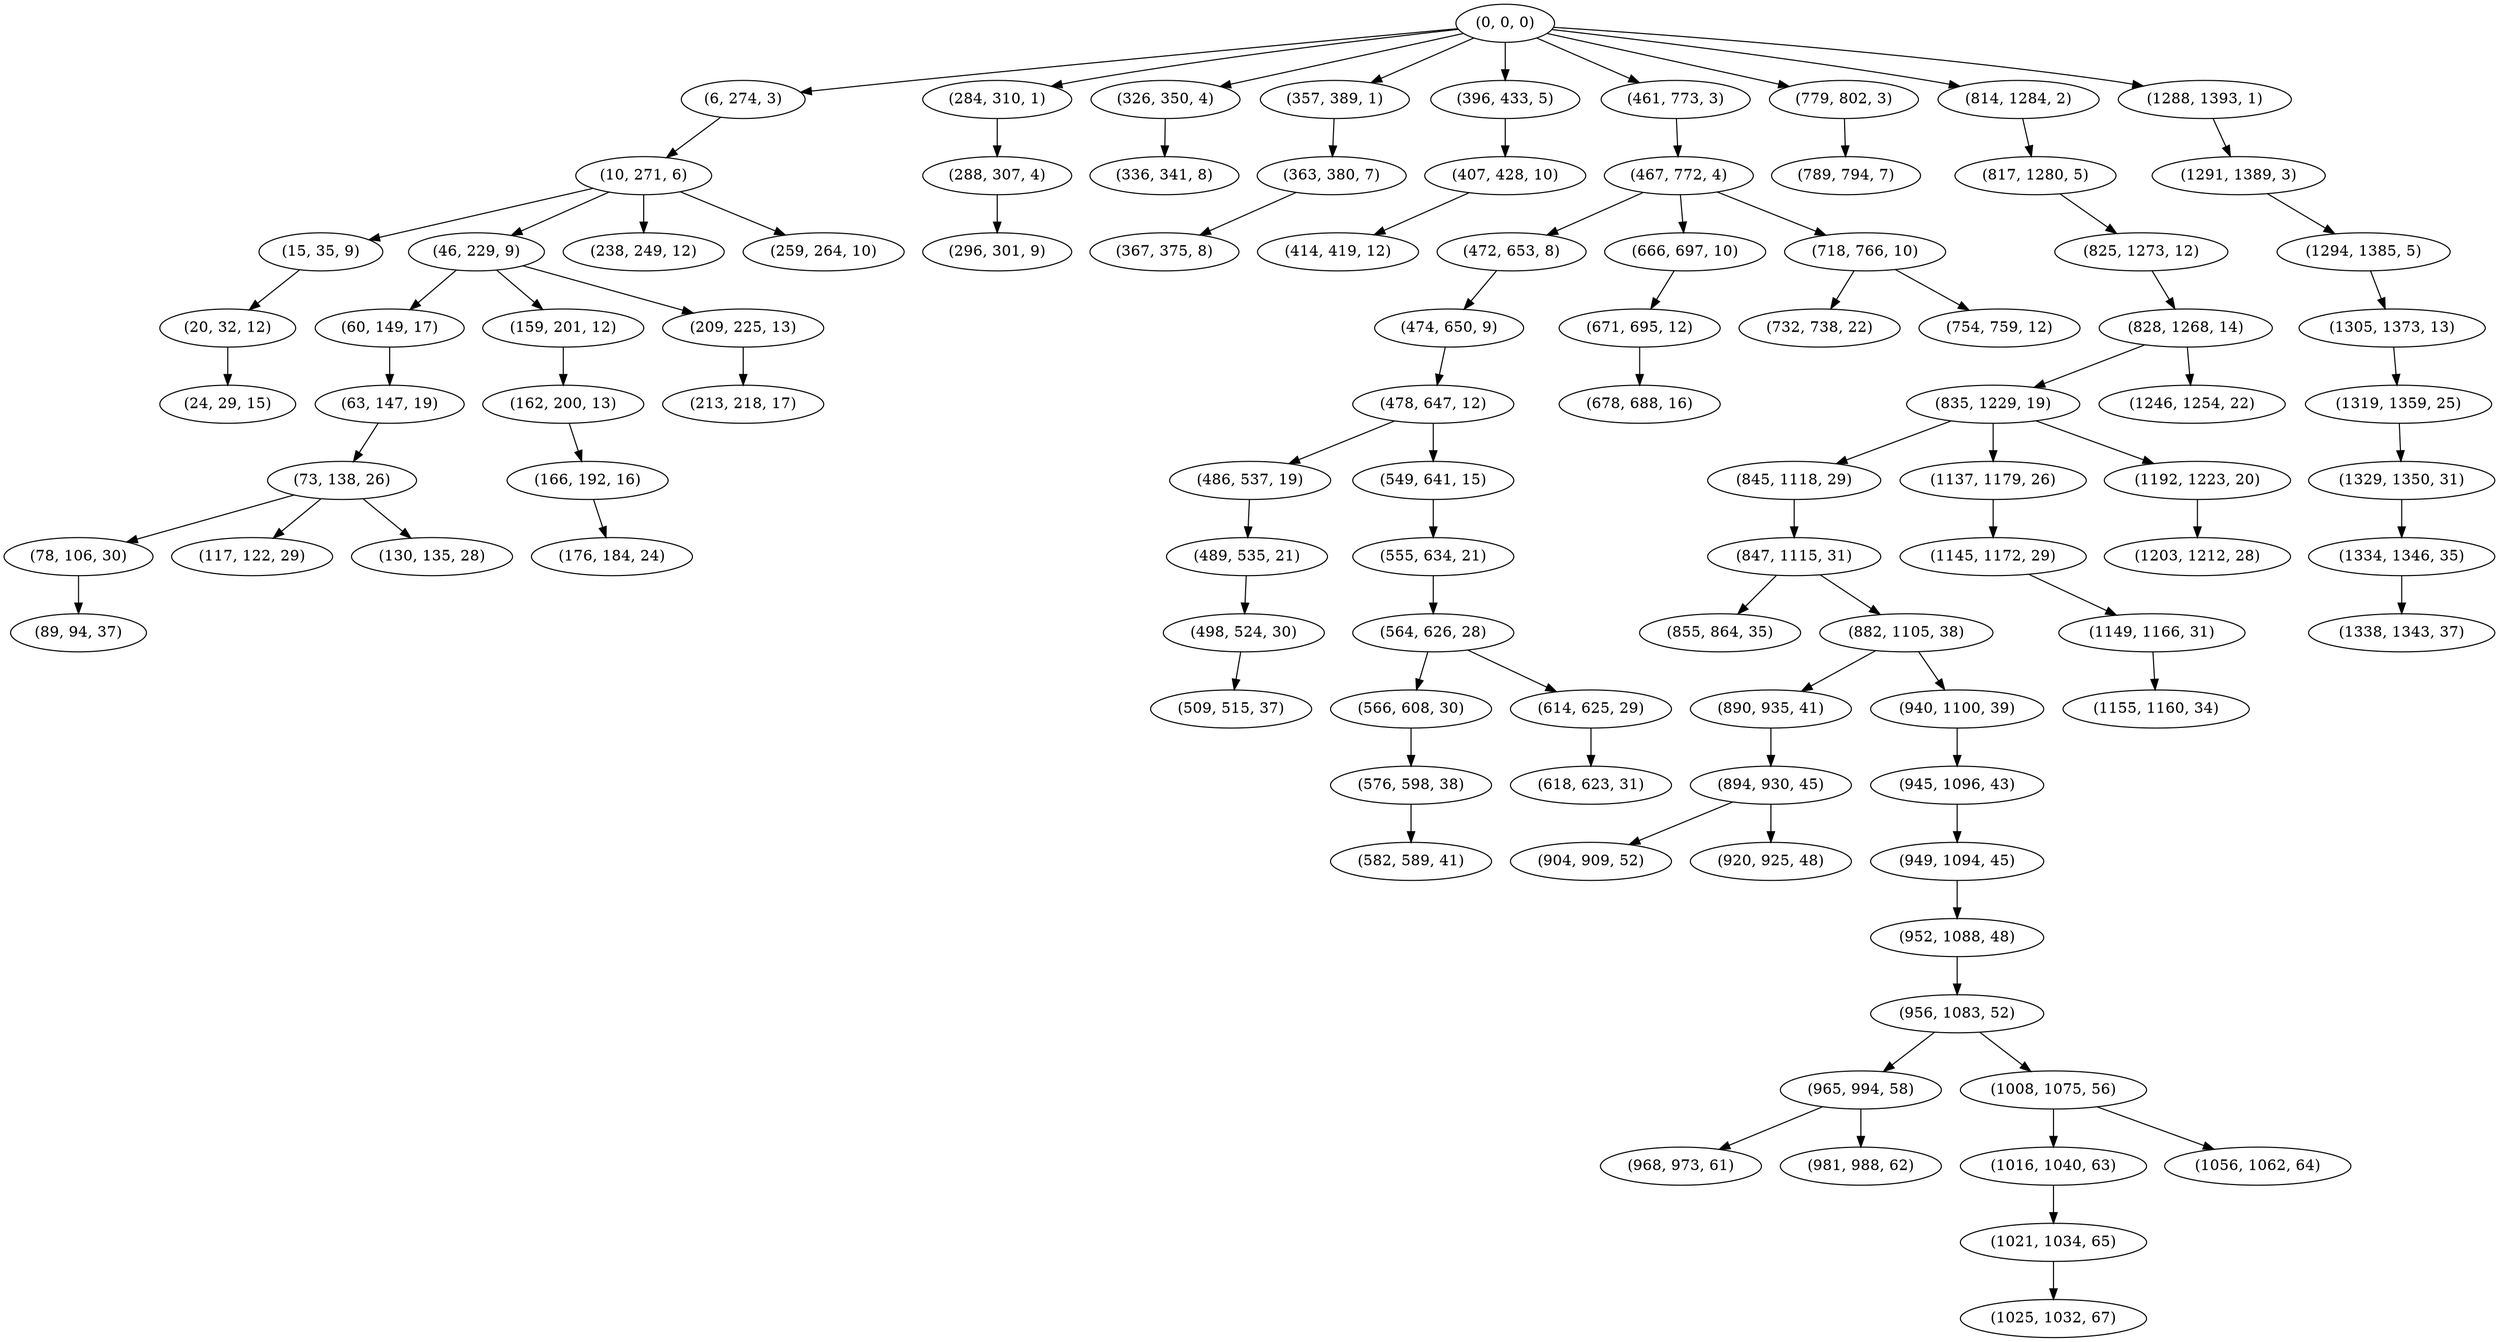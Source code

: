 digraph tree {
    "(0, 0, 0)";
    "(6, 274, 3)";
    "(10, 271, 6)";
    "(15, 35, 9)";
    "(20, 32, 12)";
    "(24, 29, 15)";
    "(46, 229, 9)";
    "(60, 149, 17)";
    "(63, 147, 19)";
    "(73, 138, 26)";
    "(78, 106, 30)";
    "(89, 94, 37)";
    "(117, 122, 29)";
    "(130, 135, 28)";
    "(159, 201, 12)";
    "(162, 200, 13)";
    "(166, 192, 16)";
    "(176, 184, 24)";
    "(209, 225, 13)";
    "(213, 218, 17)";
    "(238, 249, 12)";
    "(259, 264, 10)";
    "(284, 310, 1)";
    "(288, 307, 4)";
    "(296, 301, 9)";
    "(326, 350, 4)";
    "(336, 341, 8)";
    "(357, 389, 1)";
    "(363, 380, 7)";
    "(367, 375, 8)";
    "(396, 433, 5)";
    "(407, 428, 10)";
    "(414, 419, 12)";
    "(461, 773, 3)";
    "(467, 772, 4)";
    "(472, 653, 8)";
    "(474, 650, 9)";
    "(478, 647, 12)";
    "(486, 537, 19)";
    "(489, 535, 21)";
    "(498, 524, 30)";
    "(509, 515, 37)";
    "(549, 641, 15)";
    "(555, 634, 21)";
    "(564, 626, 28)";
    "(566, 608, 30)";
    "(576, 598, 38)";
    "(582, 589, 41)";
    "(614, 625, 29)";
    "(618, 623, 31)";
    "(666, 697, 10)";
    "(671, 695, 12)";
    "(678, 688, 16)";
    "(718, 766, 10)";
    "(732, 738, 22)";
    "(754, 759, 12)";
    "(779, 802, 3)";
    "(789, 794, 7)";
    "(814, 1284, 2)";
    "(817, 1280, 5)";
    "(825, 1273, 12)";
    "(828, 1268, 14)";
    "(835, 1229, 19)";
    "(845, 1118, 29)";
    "(847, 1115, 31)";
    "(855, 864, 35)";
    "(882, 1105, 38)";
    "(890, 935, 41)";
    "(894, 930, 45)";
    "(904, 909, 52)";
    "(920, 925, 48)";
    "(940, 1100, 39)";
    "(945, 1096, 43)";
    "(949, 1094, 45)";
    "(952, 1088, 48)";
    "(956, 1083, 52)";
    "(965, 994, 58)";
    "(968, 973, 61)";
    "(981, 988, 62)";
    "(1008, 1075, 56)";
    "(1016, 1040, 63)";
    "(1021, 1034, 65)";
    "(1025, 1032, 67)";
    "(1056, 1062, 64)";
    "(1137, 1179, 26)";
    "(1145, 1172, 29)";
    "(1149, 1166, 31)";
    "(1155, 1160, 34)";
    "(1192, 1223, 20)";
    "(1203, 1212, 28)";
    "(1246, 1254, 22)";
    "(1288, 1393, 1)";
    "(1291, 1389, 3)";
    "(1294, 1385, 5)";
    "(1305, 1373, 13)";
    "(1319, 1359, 25)";
    "(1329, 1350, 31)";
    "(1334, 1346, 35)";
    "(1338, 1343, 37)";
    "(0, 0, 0)" -> "(6, 274, 3)";
    "(0, 0, 0)" -> "(284, 310, 1)";
    "(0, 0, 0)" -> "(326, 350, 4)";
    "(0, 0, 0)" -> "(357, 389, 1)";
    "(0, 0, 0)" -> "(396, 433, 5)";
    "(0, 0, 0)" -> "(461, 773, 3)";
    "(0, 0, 0)" -> "(779, 802, 3)";
    "(0, 0, 0)" -> "(814, 1284, 2)";
    "(0, 0, 0)" -> "(1288, 1393, 1)";
    "(6, 274, 3)" -> "(10, 271, 6)";
    "(10, 271, 6)" -> "(15, 35, 9)";
    "(10, 271, 6)" -> "(46, 229, 9)";
    "(10, 271, 6)" -> "(238, 249, 12)";
    "(10, 271, 6)" -> "(259, 264, 10)";
    "(15, 35, 9)" -> "(20, 32, 12)";
    "(20, 32, 12)" -> "(24, 29, 15)";
    "(46, 229, 9)" -> "(60, 149, 17)";
    "(46, 229, 9)" -> "(159, 201, 12)";
    "(46, 229, 9)" -> "(209, 225, 13)";
    "(60, 149, 17)" -> "(63, 147, 19)";
    "(63, 147, 19)" -> "(73, 138, 26)";
    "(73, 138, 26)" -> "(78, 106, 30)";
    "(73, 138, 26)" -> "(117, 122, 29)";
    "(73, 138, 26)" -> "(130, 135, 28)";
    "(78, 106, 30)" -> "(89, 94, 37)";
    "(159, 201, 12)" -> "(162, 200, 13)";
    "(162, 200, 13)" -> "(166, 192, 16)";
    "(166, 192, 16)" -> "(176, 184, 24)";
    "(209, 225, 13)" -> "(213, 218, 17)";
    "(284, 310, 1)" -> "(288, 307, 4)";
    "(288, 307, 4)" -> "(296, 301, 9)";
    "(326, 350, 4)" -> "(336, 341, 8)";
    "(357, 389, 1)" -> "(363, 380, 7)";
    "(363, 380, 7)" -> "(367, 375, 8)";
    "(396, 433, 5)" -> "(407, 428, 10)";
    "(407, 428, 10)" -> "(414, 419, 12)";
    "(461, 773, 3)" -> "(467, 772, 4)";
    "(467, 772, 4)" -> "(472, 653, 8)";
    "(467, 772, 4)" -> "(666, 697, 10)";
    "(467, 772, 4)" -> "(718, 766, 10)";
    "(472, 653, 8)" -> "(474, 650, 9)";
    "(474, 650, 9)" -> "(478, 647, 12)";
    "(478, 647, 12)" -> "(486, 537, 19)";
    "(478, 647, 12)" -> "(549, 641, 15)";
    "(486, 537, 19)" -> "(489, 535, 21)";
    "(489, 535, 21)" -> "(498, 524, 30)";
    "(498, 524, 30)" -> "(509, 515, 37)";
    "(549, 641, 15)" -> "(555, 634, 21)";
    "(555, 634, 21)" -> "(564, 626, 28)";
    "(564, 626, 28)" -> "(566, 608, 30)";
    "(564, 626, 28)" -> "(614, 625, 29)";
    "(566, 608, 30)" -> "(576, 598, 38)";
    "(576, 598, 38)" -> "(582, 589, 41)";
    "(614, 625, 29)" -> "(618, 623, 31)";
    "(666, 697, 10)" -> "(671, 695, 12)";
    "(671, 695, 12)" -> "(678, 688, 16)";
    "(718, 766, 10)" -> "(732, 738, 22)";
    "(718, 766, 10)" -> "(754, 759, 12)";
    "(779, 802, 3)" -> "(789, 794, 7)";
    "(814, 1284, 2)" -> "(817, 1280, 5)";
    "(817, 1280, 5)" -> "(825, 1273, 12)";
    "(825, 1273, 12)" -> "(828, 1268, 14)";
    "(828, 1268, 14)" -> "(835, 1229, 19)";
    "(828, 1268, 14)" -> "(1246, 1254, 22)";
    "(835, 1229, 19)" -> "(845, 1118, 29)";
    "(835, 1229, 19)" -> "(1137, 1179, 26)";
    "(835, 1229, 19)" -> "(1192, 1223, 20)";
    "(845, 1118, 29)" -> "(847, 1115, 31)";
    "(847, 1115, 31)" -> "(855, 864, 35)";
    "(847, 1115, 31)" -> "(882, 1105, 38)";
    "(882, 1105, 38)" -> "(890, 935, 41)";
    "(882, 1105, 38)" -> "(940, 1100, 39)";
    "(890, 935, 41)" -> "(894, 930, 45)";
    "(894, 930, 45)" -> "(904, 909, 52)";
    "(894, 930, 45)" -> "(920, 925, 48)";
    "(940, 1100, 39)" -> "(945, 1096, 43)";
    "(945, 1096, 43)" -> "(949, 1094, 45)";
    "(949, 1094, 45)" -> "(952, 1088, 48)";
    "(952, 1088, 48)" -> "(956, 1083, 52)";
    "(956, 1083, 52)" -> "(965, 994, 58)";
    "(956, 1083, 52)" -> "(1008, 1075, 56)";
    "(965, 994, 58)" -> "(968, 973, 61)";
    "(965, 994, 58)" -> "(981, 988, 62)";
    "(1008, 1075, 56)" -> "(1016, 1040, 63)";
    "(1008, 1075, 56)" -> "(1056, 1062, 64)";
    "(1016, 1040, 63)" -> "(1021, 1034, 65)";
    "(1021, 1034, 65)" -> "(1025, 1032, 67)";
    "(1137, 1179, 26)" -> "(1145, 1172, 29)";
    "(1145, 1172, 29)" -> "(1149, 1166, 31)";
    "(1149, 1166, 31)" -> "(1155, 1160, 34)";
    "(1192, 1223, 20)" -> "(1203, 1212, 28)";
    "(1288, 1393, 1)" -> "(1291, 1389, 3)";
    "(1291, 1389, 3)" -> "(1294, 1385, 5)";
    "(1294, 1385, 5)" -> "(1305, 1373, 13)";
    "(1305, 1373, 13)" -> "(1319, 1359, 25)";
    "(1319, 1359, 25)" -> "(1329, 1350, 31)";
    "(1329, 1350, 31)" -> "(1334, 1346, 35)";
    "(1334, 1346, 35)" -> "(1338, 1343, 37)";
}
